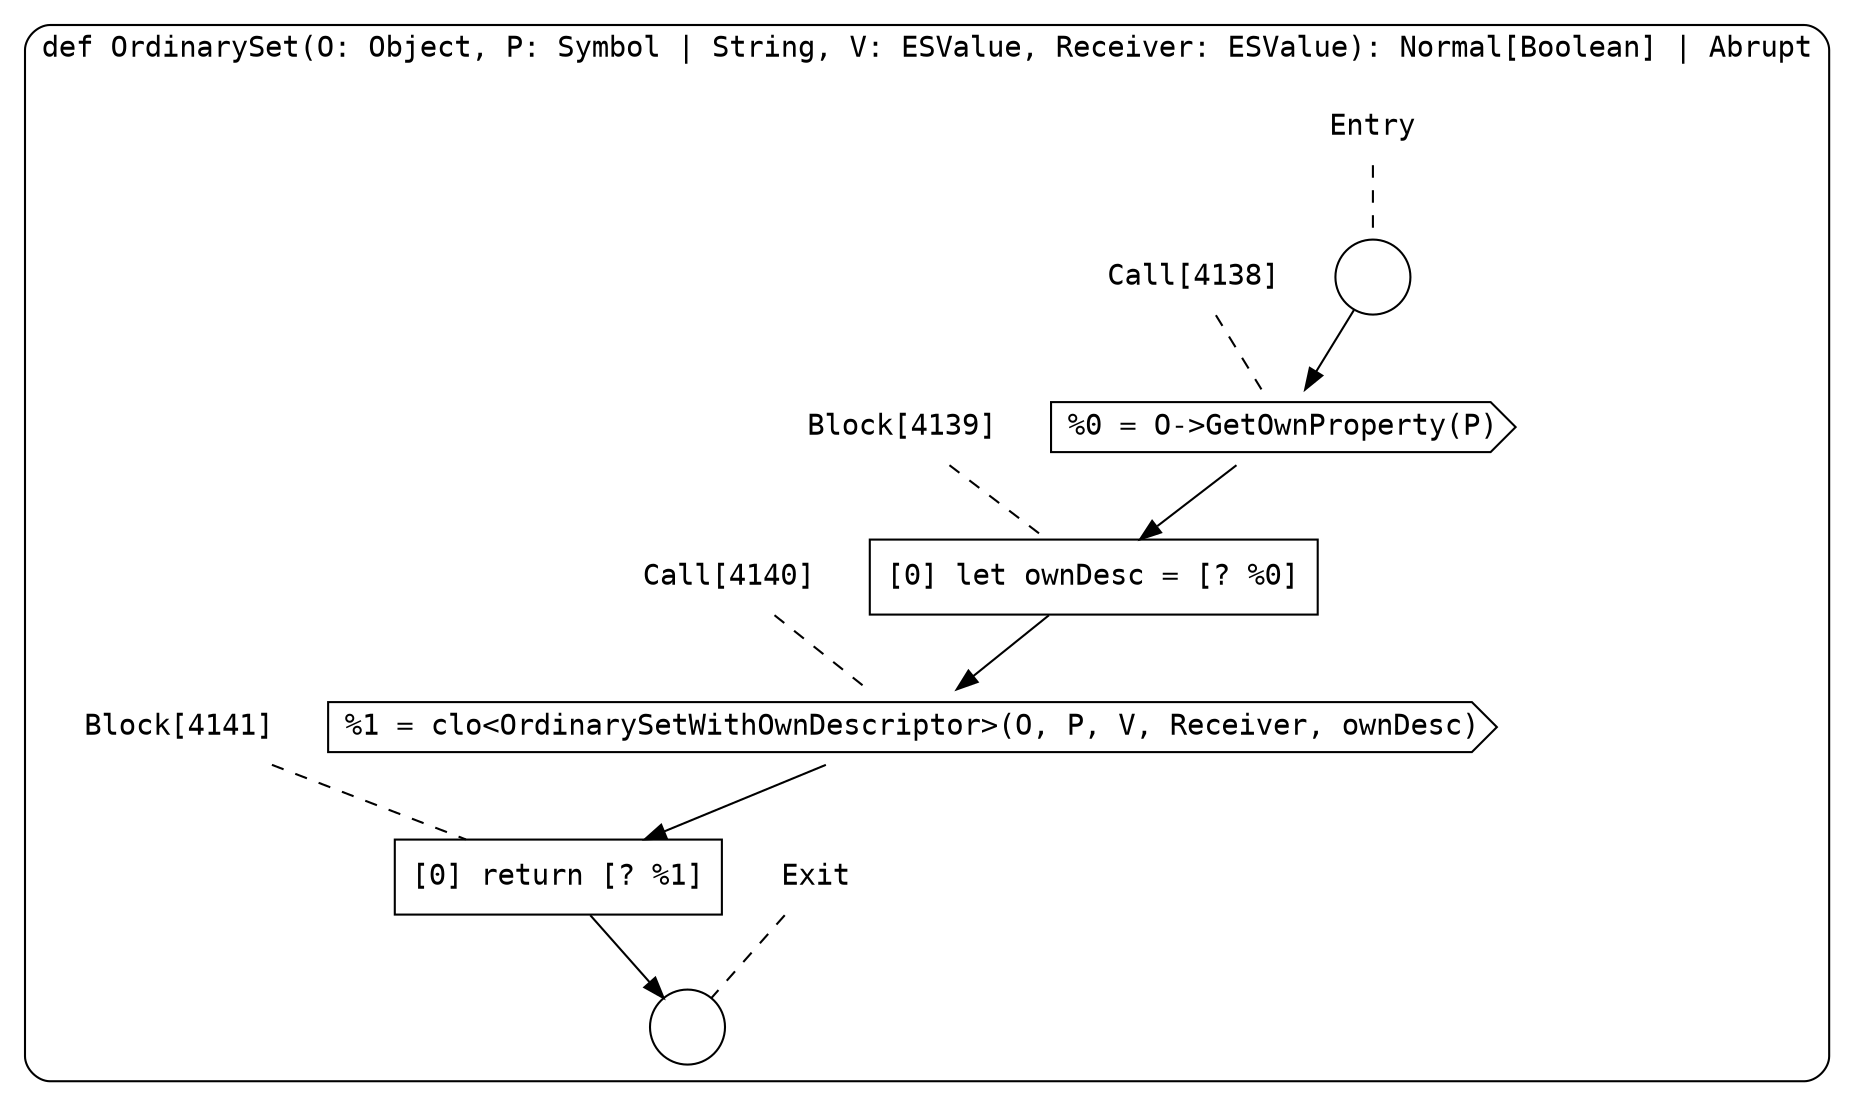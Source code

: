 digraph {
  graph [fontname = "Consolas"]
  node [fontname = "Consolas"]
  edge [fontname = "Consolas"]
  subgraph cluster1066 {
    label = "def OrdinarySet(O: Object, P: Symbol | String, V: ESValue, Receiver: ESValue): Normal[Boolean] | Abrupt"
    style = rounded
    cluster1066_entry_name [shape=none, label=<<font color="black">Entry</font>>]
    cluster1066_entry_name -> cluster1066_entry [arrowhead=none, color="black", style=dashed]
    cluster1066_entry [shape=circle label=" " color="black" fillcolor="white" style=filled]
    cluster1066_entry -> node4138 [color="black"]
    cluster1066_exit_name [shape=none, label=<<font color="black">Exit</font>>]
    cluster1066_exit_name -> cluster1066_exit [arrowhead=none, color="black", style=dashed]
    cluster1066_exit [shape=circle label=" " color="black" fillcolor="white" style=filled]
    node4138_name [shape=none, label=<<font color="black">Call[4138]</font>>]
    node4138_name -> node4138 [arrowhead=none, color="black", style=dashed]
    node4138 [shape=cds, label=<<font color="black">%0 = O-&gt;GetOwnProperty(P)</font>> color="black" fillcolor="white", style=filled]
    node4138 -> node4139 [color="black"]
    node4139_name [shape=none, label=<<font color="black">Block[4139]</font>>]
    node4139_name -> node4139 [arrowhead=none, color="black", style=dashed]
    node4139 [shape=box, label=<<font color="black">[0] let ownDesc = [? %0]<BR ALIGN="LEFT"/></font>> color="black" fillcolor="white", style=filled]
    node4139 -> node4140 [color="black"]
    node4140_name [shape=none, label=<<font color="black">Call[4140]</font>>]
    node4140_name -> node4140 [arrowhead=none, color="black", style=dashed]
    node4140 [shape=cds, label=<<font color="black">%1 = clo&lt;OrdinarySetWithOwnDescriptor&gt;(O, P, V, Receiver, ownDesc)</font>> color="black" fillcolor="white", style=filled]
    node4140 -> node4141 [color="black"]
    node4141_name [shape=none, label=<<font color="black">Block[4141]</font>>]
    node4141_name -> node4141 [arrowhead=none, color="black", style=dashed]
    node4141 [shape=box, label=<<font color="black">[0] return [? %1]<BR ALIGN="LEFT"/></font>> color="black" fillcolor="white", style=filled]
    node4141 -> cluster1066_exit [color="black"]
  }
}